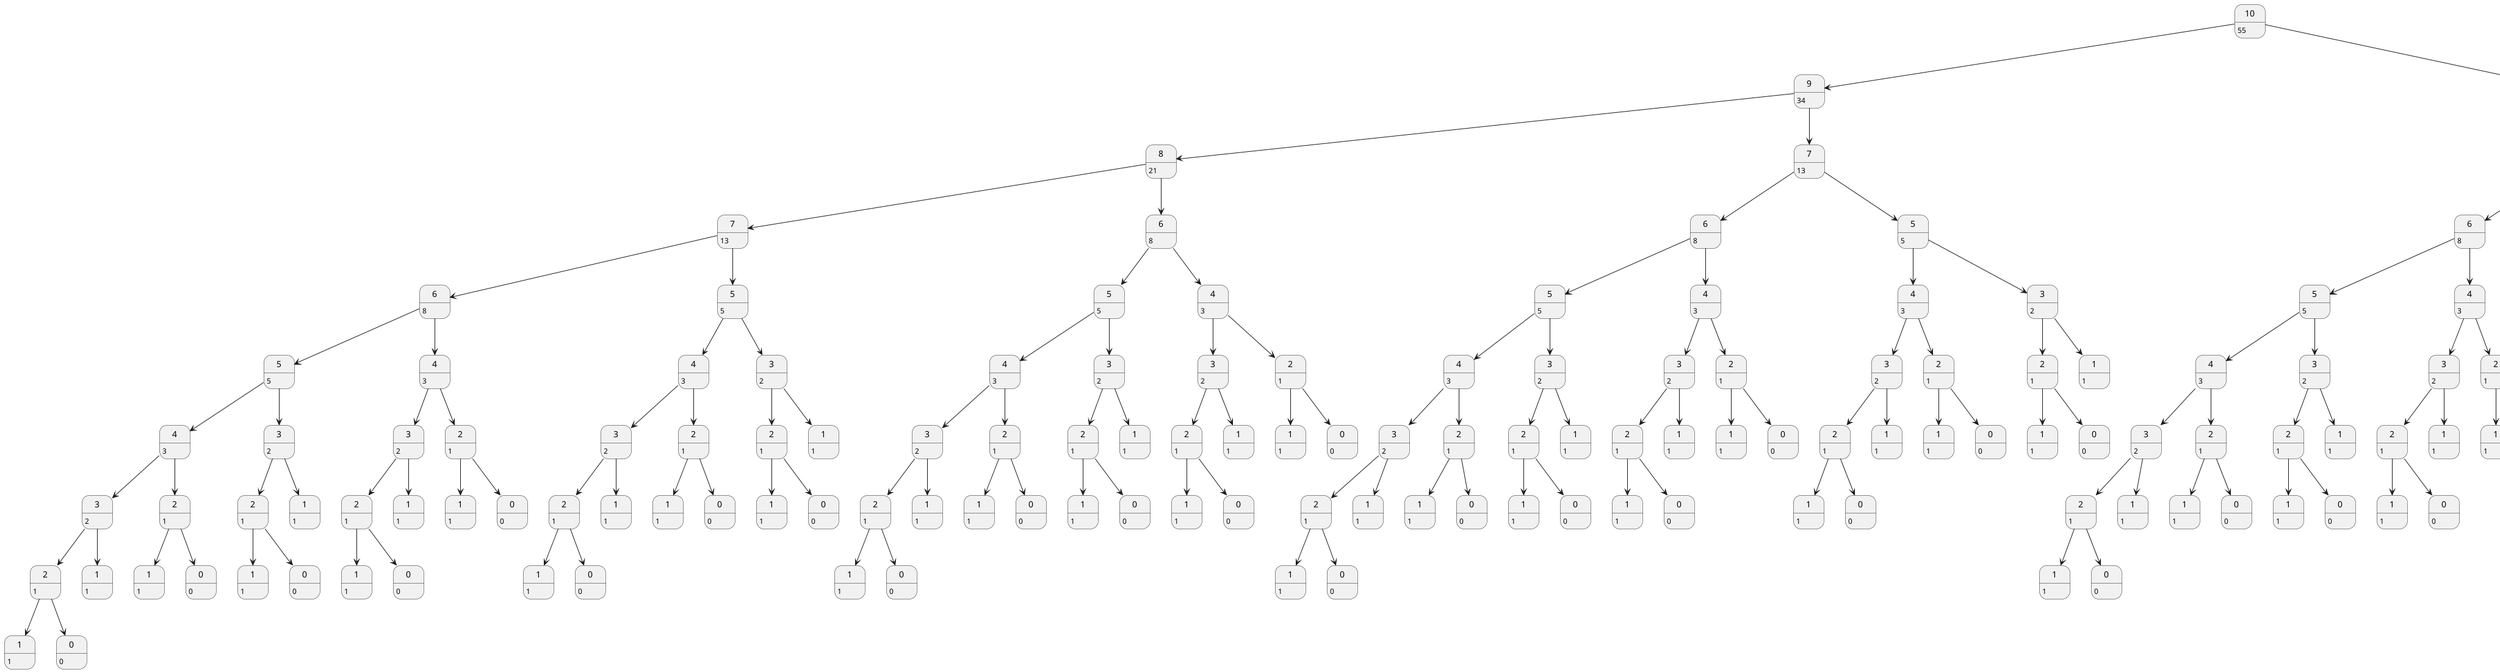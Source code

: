 @startuml

!function $fibonacci($n)
    !if $n == 0
        !return 0
    !elseif $n == 1
        !return 1
    !else
        /' create named variables because it seems the preprocessor cannot
           handle two unnamed temporary variables. Following code crashes at 
           "compile time": 
           
           !return $fibonacci($n - 1) + $fibonacci($n - 2) '/
        !$fibonacci_n_minus_1 = $fibonacci($n - 1)
        !$fibonacci_n_minus_2 = $fibonacci($n - 2)
        !return $fibonacci_n_minus_1 + $fibonacci_n_minus_2
    !endif
!endfunction

!procedure $create_state($name, $instance_name, $value)
    State "$name" as $instance_name 
    $instance_name : $value
!endprocedure

!procedure $connect_states($instance1_name, $instance2_name)
    $instance1_name -down-> $instance2_name
!endprocedure

/' draws the fibonacci recursion tree for the specified integer n. '/
!procedure $make_fibonacci_tree($n, $index = 0)
    !if $n >= 0
        !$fibonacci_n = $fibonacci($n)
        $create_state($n, $index, $fibonacci_n)
        /' as the same number can appear multiple times in the fibonacci tree,
           $index is used to create distinct node instances. the procedure is
           called recursively choosing a different $index value for each call.
           heap numbering approach is used to compute the $index value. '/
    !endif

    !if $n >= 2
        !$left_child_instance_name = $index * 2 + 1
        $make_fibonacci_tree($n - 1, $left_child_instance_name)
        $connect_states($index, $left_child_instance_name)

        !$right_child_instance_name = $index * 2 + 2
        $make_fibonacci_tree($n - 2, $right_child_instance_name)
        $connect_states($index, $right_child_instance_name)
    !endif
!endprocedure

$make_fibonacci_tree(10)

@enduml

